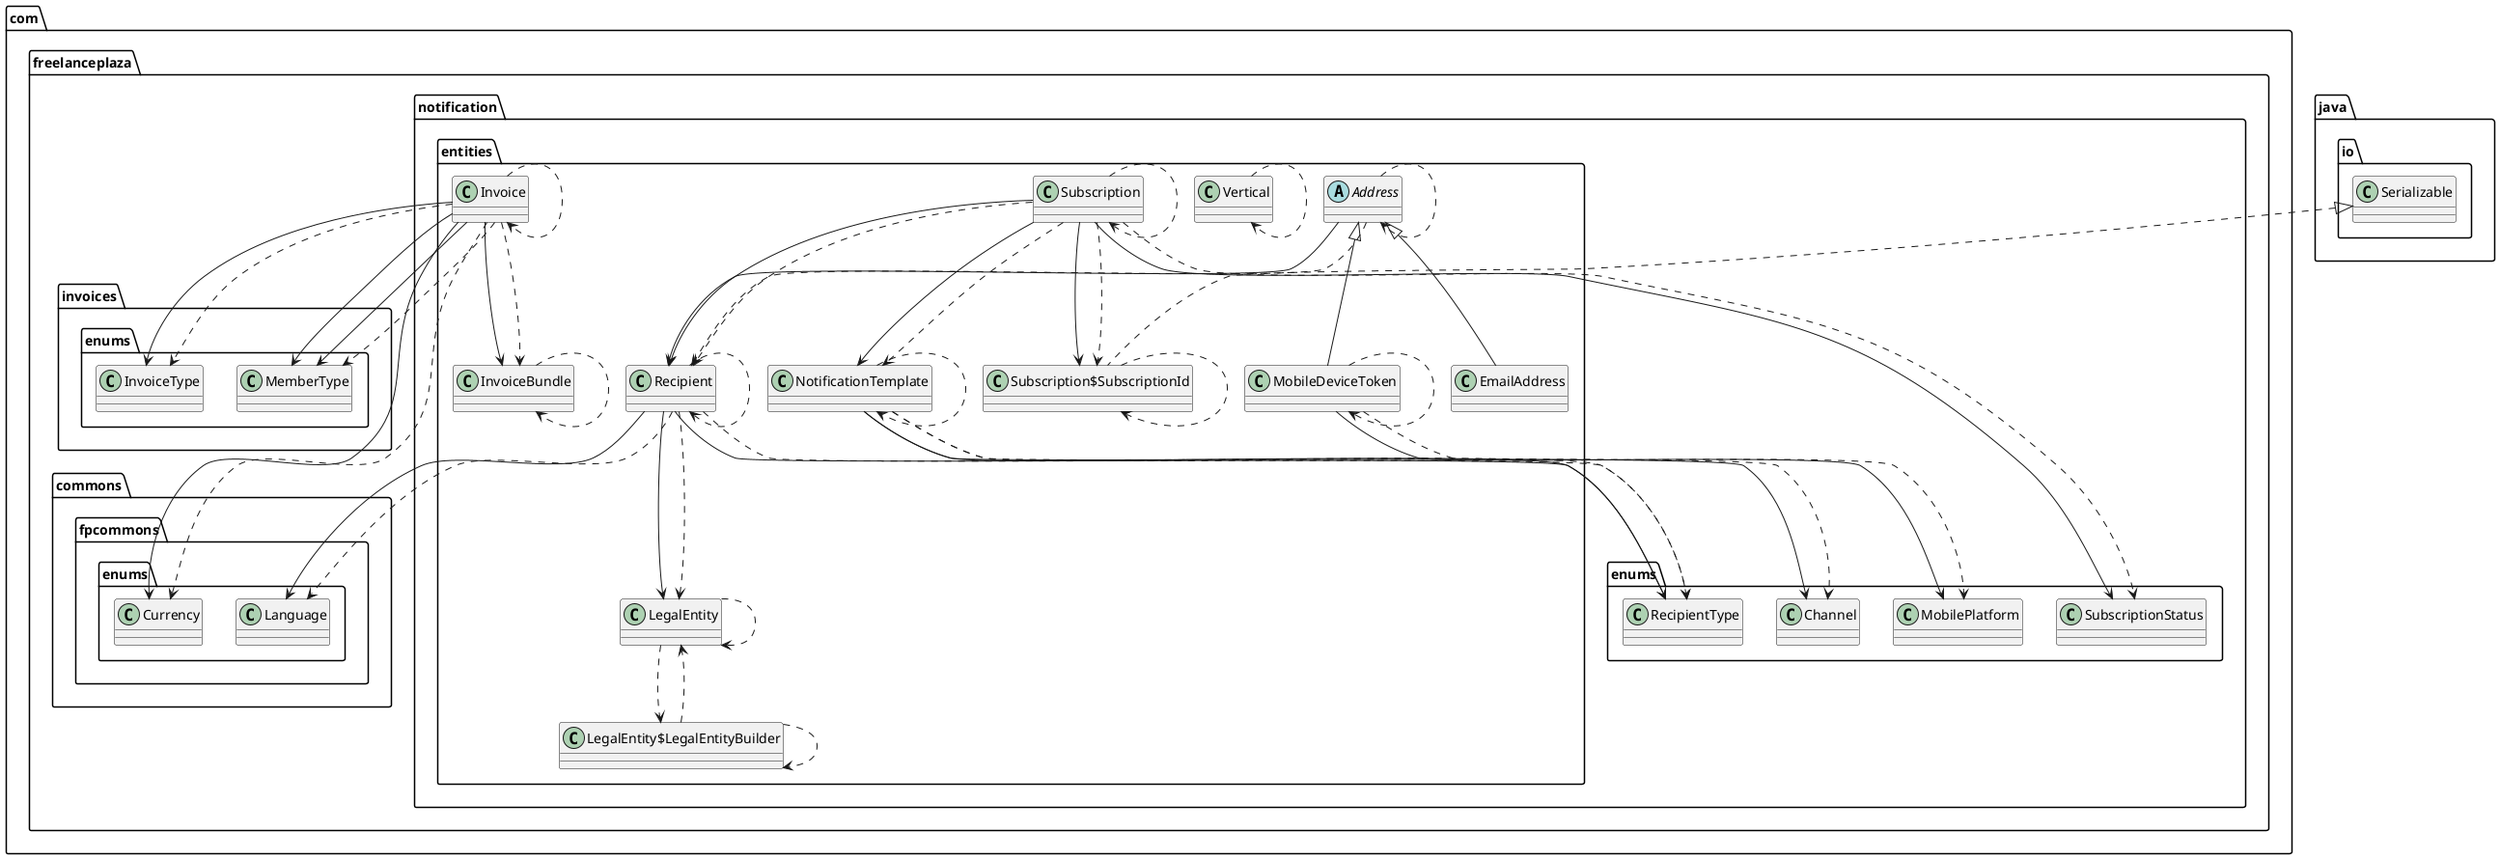 @startuml
'https://plantuml.com/class-diagram

' GENERATE CLASS DIAGRAM ===========
' Generator       : it.brunasti.java.diagrammer.ClassDiagrammer
' Path            : [/Users/paolo/Work/Tadaah/fp-backend-notification-service/build/classes/java/main/com/freelanceplaza/notification/entities]
' Java Files Path : [/Users/paolo/Work/Tadaah/fp-backend-notification-service/src/main/java/com/freelanceplaza/notification/entities/]
' Configuration   : [/Users/paolo/IdeaProjects/mine/java-diagrammer/temp/tadaah/config.json]
' Generated at    : Thu Feb 20 18:12:52 CET 2025
'
'   Stat infos    :
'       Files : [12]
'       Lines : [331]
'     Classes : [12]
'     Methods : [144]
'      Fields : [64]



' CLASSES =======
abstract com.freelanceplaza.notification.entities.Address
class com.freelanceplaza.notification.entities.MobileDeviceToken
class com.freelanceplaza.notification.entities.LegalEntity
class com.freelanceplaza.notification.entities.Vertical
class com.freelanceplaza.notification.entities.Subscription$SubscriptionId
class com.freelanceplaza.notification.entities.EmailAddress
class com.freelanceplaza.notification.entities.Subscription
class com.freelanceplaza.notification.entities.NotificationTemplate
class com.freelanceplaza.notification.entities.Invoice
class com.freelanceplaza.notification.entities.LegalEntity$LegalEntityBuilder
class com.freelanceplaza.notification.entities.InvoiceBundle
class com.freelanceplaza.notification.entities.Recipient

' INHERITANCES =======
com.freelanceplaza.notification.entities.Address <|-- com.freelanceplaza.notification.entities.MobileDeviceToken
com.freelanceplaza.notification.entities.Address <|-- com.freelanceplaza.notification.entities.EmailAddress

' IMPLEMENT INTERFACE =======
java.io.Serializable <|.. com.freelanceplaza.notification.entities.Subscription$SubscriptionId

' FIELDS =======
com.freelanceplaza.notification.entities.Address --> com.freelanceplaza.notification.entities.Recipient
com.freelanceplaza.notification.entities.MobileDeviceToken --> com.freelanceplaza.notification.enums.MobilePlatform
com.freelanceplaza.notification.entities.Subscription --> com.freelanceplaza.notification.entities.Subscription$SubscriptionId
com.freelanceplaza.notification.entities.Subscription --> com.freelanceplaza.notification.enums.SubscriptionStatus
com.freelanceplaza.notification.entities.Subscription --> com.freelanceplaza.notification.entities.Recipient
com.freelanceplaza.notification.entities.Subscription --> com.freelanceplaza.notification.entities.NotificationTemplate
com.freelanceplaza.notification.entities.NotificationTemplate --> com.freelanceplaza.notification.enums.Channel
com.freelanceplaza.notification.entities.NotificationTemplate --> com.freelanceplaza.notification.enums.RecipientType
com.freelanceplaza.notification.entities.Invoice --> com.freelanceplaza.invoices.enums.MemberType
com.freelanceplaza.notification.entities.Invoice --> com.freelanceplaza.invoices.enums.MemberType
com.freelanceplaza.notification.entities.Invoice --> com.freelanceplaza.commons.fpcommons.enums.Currency
com.freelanceplaza.notification.entities.Invoice --> com.freelanceplaza.notification.entities.InvoiceBundle
com.freelanceplaza.notification.entities.Invoice --> com.freelanceplaza.invoices.enums.InvoiceType
com.freelanceplaza.notification.entities.Recipient --> com.freelanceplaza.notification.entities.LegalEntity
com.freelanceplaza.notification.entities.Recipient --> com.freelanceplaza.notification.enums.RecipientType
com.freelanceplaza.notification.entities.Recipient --> com.freelanceplaza.commons.fpcommons.enums.Language

' USES =======
com.freelanceplaza.notification.entities.Address ..> com.freelanceplaza.notification.entities.Recipient
com.freelanceplaza.notification.entities.Address ..> com.freelanceplaza.notification.entities.Address
com.freelanceplaza.notification.entities.MobileDeviceToken ..> com.freelanceplaza.notification.enums.MobilePlatform
com.freelanceplaza.notification.entities.MobileDeviceToken ..> com.freelanceplaza.notification.entities.MobileDeviceToken
com.freelanceplaza.notification.entities.LegalEntity ..> com.freelanceplaza.notification.entities.LegalEntity$LegalEntityBuilder
com.freelanceplaza.notification.entities.LegalEntity ..> com.freelanceplaza.notification.entities.LegalEntity
com.freelanceplaza.notification.entities.Vertical ..> com.freelanceplaza.notification.entities.Vertical
com.freelanceplaza.notification.entities.Subscription$SubscriptionId ..> com.freelanceplaza.notification.entities.Subscription$SubscriptionId
com.freelanceplaza.notification.entities.Subscription ..> com.freelanceplaza.notification.entities.Subscription$SubscriptionId
com.freelanceplaza.notification.entities.Subscription ..> com.freelanceplaza.notification.enums.SubscriptionStatus
com.freelanceplaza.notification.entities.Subscription ..> com.freelanceplaza.notification.entities.Recipient
com.freelanceplaza.notification.entities.Subscription ..> com.freelanceplaza.notification.entities.NotificationTemplate
com.freelanceplaza.notification.entities.Subscription ..> com.freelanceplaza.notification.entities.Subscription
com.freelanceplaza.notification.entities.NotificationTemplate ..> com.freelanceplaza.notification.enums.Channel
com.freelanceplaza.notification.entities.NotificationTemplate ..> com.freelanceplaza.notification.enums.RecipientType
com.freelanceplaza.notification.entities.NotificationTemplate ..> com.freelanceplaza.notification.entities.NotificationTemplate
com.freelanceplaza.notification.entities.Invoice ..> com.freelanceplaza.invoices.enums.MemberType
com.freelanceplaza.notification.entities.Invoice ..> com.freelanceplaza.commons.fpcommons.enums.Currency
com.freelanceplaza.notification.entities.Invoice ..> com.freelanceplaza.notification.entities.InvoiceBundle
com.freelanceplaza.notification.entities.Invoice ..> com.freelanceplaza.invoices.enums.InvoiceType
com.freelanceplaza.notification.entities.Invoice ..> com.freelanceplaza.notification.entities.Invoice
com.freelanceplaza.notification.entities.LegalEntity$LegalEntityBuilder ..> com.freelanceplaza.notification.entities.LegalEntity$LegalEntityBuilder
com.freelanceplaza.notification.entities.LegalEntity$LegalEntityBuilder ..> com.freelanceplaza.notification.entities.LegalEntity
com.freelanceplaza.notification.entities.InvoiceBundle ..> com.freelanceplaza.notification.entities.InvoiceBundle
com.freelanceplaza.notification.entities.Recipient ..> com.freelanceplaza.notification.entities.LegalEntity
com.freelanceplaza.notification.entities.Recipient ..> com.freelanceplaza.notification.enums.RecipientType
com.freelanceplaza.notification.entities.Recipient ..> com.freelanceplaza.commons.fpcommons.enums.Language
com.freelanceplaza.notification.entities.Recipient ..> com.freelanceplaza.notification.entities.Recipient

' IMPORTS =======
' Java Files Path : /Users/paolo/Work/Tadaah/fp-backend-notification-service/src/main/java/com/freelanceplaza/notification/entities/
' com.freelanceplaza.notification.entities.Address

' com.freelanceplaza.notification.entities.MobileDeviceToken

' com.freelanceplaza.notification.entities.LegalEntity

' com.freelanceplaza.notification.entities.Vertical

' com.freelanceplaza.notification.entities.Subscription$SubscriptionId

' com.freelanceplaza.notification.entities.EmailAddress

' com.freelanceplaza.notification.entities.Subscription

' com.freelanceplaza.notification.entities.NotificationTemplate

' com.freelanceplaza.notification.entities.Invoice

' com.freelanceplaza.notification.entities.LegalEntity$LegalEntityBuilder

' com.freelanceplaza.notification.entities.InvoiceBundle

' com.freelanceplaza.notification.entities.Recipient



@enduml
